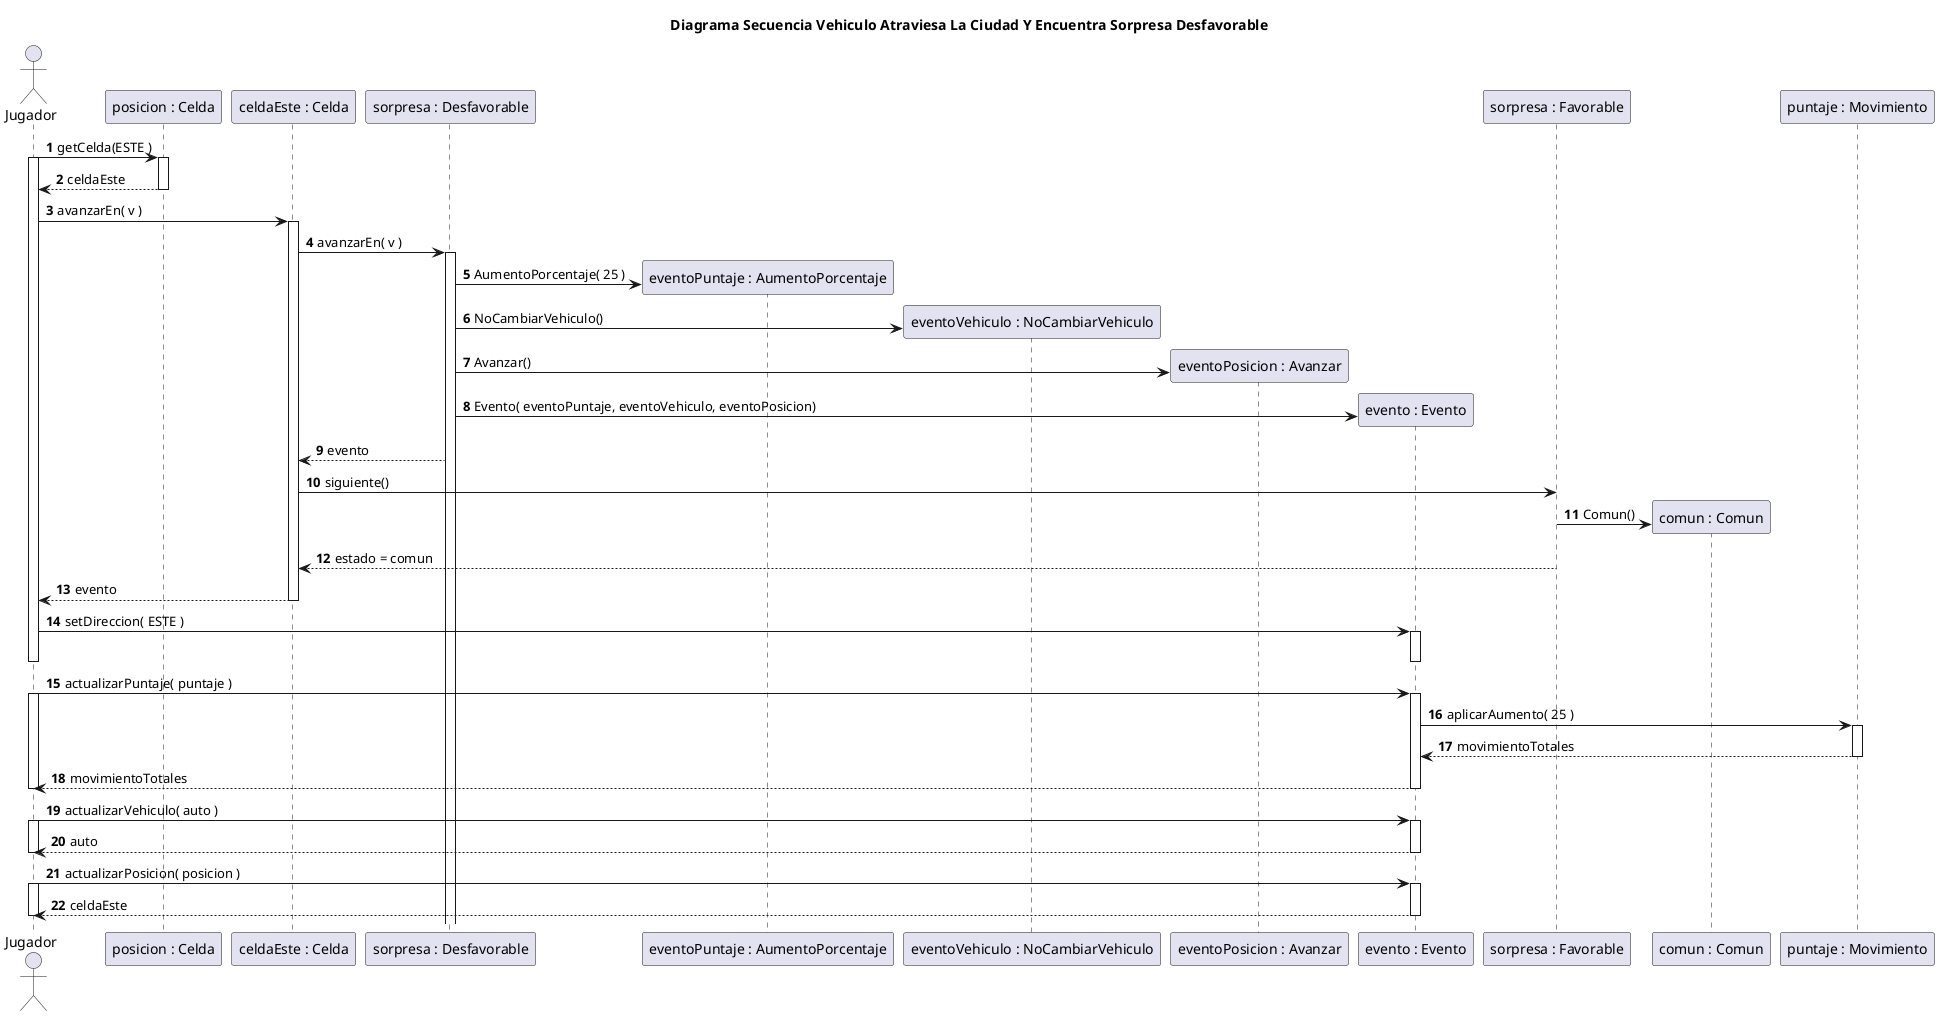 @startuml
title Diagrama Secuencia Vehiculo Atraviesa La Ciudad Y Encuentra Sorpresa Desfavorable
autonumber
actor Jugador

Jugador -> "posicion : Celda"++: getCelda(ESTE )
activate Jugador
"posicion : Celda" --> Jugador: celdaEste
deactivate "posicion : Celda"
Jugador -> "celdaEste : Celda"++: avanzarEn( v )
"celdaEste : Celda" -> "sorpresa : Desfavorable"++: avanzarEn( v )


create "eventoPuntaje : AumentoPorcentaje"
"sorpresa : Desfavorable"-> "eventoPuntaje : AumentoPorcentaje": AumentoPorcentaje( 25 )



create "eventoVehiculo : NoCambiarVehiculo"
"sorpresa : Desfavorable" -> "eventoVehiculo : NoCambiarVehiculo": NoCambiarVehiculo()


create "eventoPosicion : Avanzar"
"sorpresa : Desfavorable"  -> "eventoPosicion : Avanzar": Avanzar()


create "evento : Evento"
"sorpresa : Desfavorable"  -> "evento : Evento": Evento( eventoPuntaje, eventoVehiculo, eventoPosicion)


"sorpresa : Desfavorable" --> "celdaEste : Celda": evento
"celdaEste : Celda" -> "sorpresa : Favorable": siguiente()
create "comun : Comun"
"sorpresa : Favorable" -> "comun : Comun": Comun()
"sorpresa : Favorable" --> "celdaEste : Celda"--: estado = comun
"celdaEste : Celda" --> Jugador: evento
deactivate "celdaEste : Celda"


Jugador -> "evento : Evento"++: setDireccion( ESTE )
deactivate "evento : Evento"
deactivate Jugador


Jugador -> "evento : Evento"++: actualizarPuntaje( puntaje )
activate Jugador
"evento : Evento" -> "puntaje : Movimiento"++: aplicarAumento( 25 )
"puntaje : Movimiento" --> "evento : Evento": movimientoTotales
deactivate "puntaje : Movimiento"
Jugador <-- "evento : Evento"--: movimientoTotales
deactivate Jugador


Jugador -> "evento : Evento"++: actualizarVehiculo( auto )
activate Jugador
Jugador <-- "evento : Evento"--: auto
deactivate Jugador


Jugador -> "evento : Evento"++: actualizarPosicion( posicion )
activate Jugador
Jugador <-- "evento : Evento"--: celdaEste
deactivate Jugador
@enduml